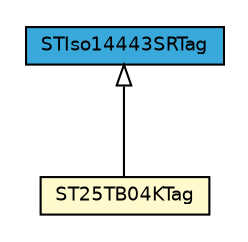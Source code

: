 #!/usr/local/bin/dot
#
# Class diagram 
# Generated by UMLGraph version R5_7_2-3-gee82a7 (http://www.umlgraph.org/)
#

digraph G {
	edge [fontname="Helvetica",fontsize=10,labelfontname="Helvetica",labelfontsize=10];
	node [fontname="Helvetica",fontsize=10,shape=plaintext];
	nodesep=0.25;
	ranksep=0.5;
	// com.st.st25sdk.iso14443sr.ST25TB04KTag
	c24073 [label=<<table title="com.st.st25sdk.iso14443sr.ST25TB04KTag" border="0" cellborder="1" cellspacing="0" cellpadding="2" port="p" bgcolor="lemonChiffon" href="./ST25TB04KTag.html">
		<tr><td><table border="0" cellspacing="0" cellpadding="1">
<tr><td align="center" balign="center"> ST25TB04KTag </td></tr>
		</table></td></tr>
		</table>>, URL="./ST25TB04KTag.html", fontname="Helvetica", fontcolor="black", fontsize=9.0];
	// com.st.st25sdk.iso14443sr.STIso14443SRTag
	c24076 [label=<<table title="com.st.st25sdk.iso14443sr.STIso14443SRTag" border="0" cellborder="1" cellspacing="0" cellpadding="2" port="p" bgcolor="#39a9dc" href="./STIso14443SRTag.html">
		<tr><td><table border="0" cellspacing="0" cellpadding="1">
<tr><td align="center" balign="center"> STIso14443SRTag </td></tr>
		</table></td></tr>
		</table>>, URL="./STIso14443SRTag.html", fontname="Helvetica", fontcolor="black", fontsize=9.0];
	//com.st.st25sdk.iso14443sr.ST25TB04KTag extends com.st.st25sdk.iso14443sr.STIso14443SRTag
	c24076:p -> c24073:p [dir=back,arrowtail=empty];
}

